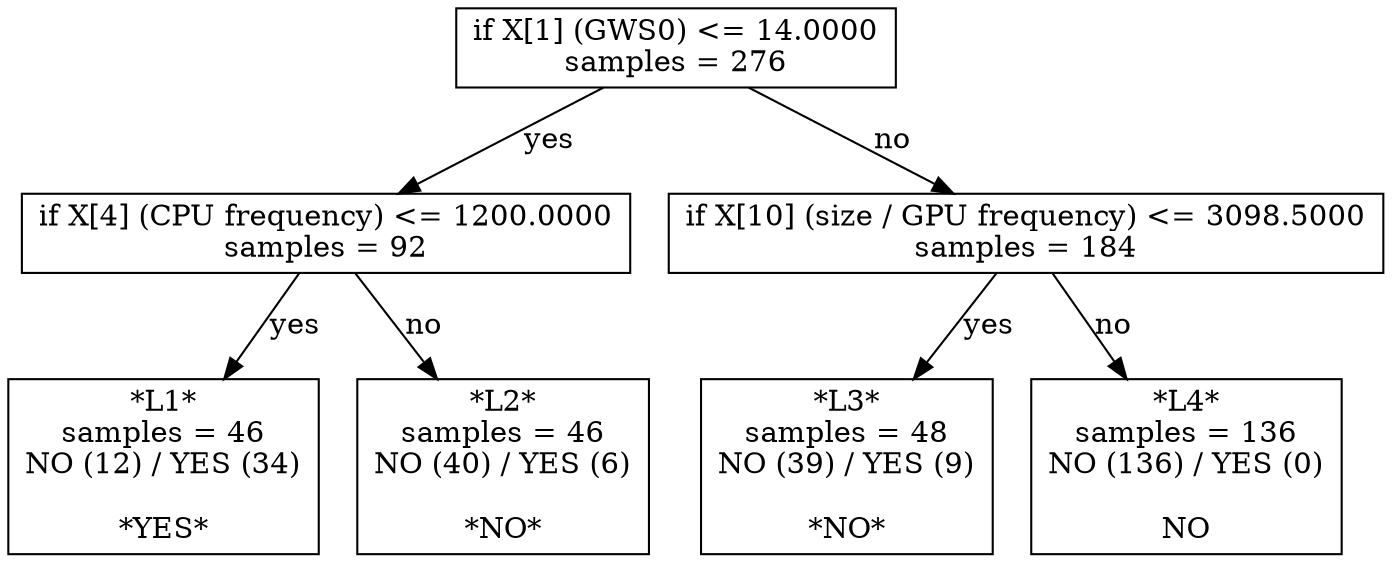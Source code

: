 digraph Tree {
0 [label="if X[1] (GWS0) <= 14.0000\nsamples = 276", shape="box"] ;
1 [label="if X[4] (CPU frequency) <= 1200.0000\nsamples = 92", shape="box"] ;
0 -> 1 [label="yes"];
2 [label="*L1*\nsamples = 46\nNO (12) / YES (34)\n\n*YES*", shape="box"] ;
1 -> 2 [label="yes"];
3 [label="*L2*\nsamples = 46\nNO (40) / YES (6)\n\n*NO*", shape="box"] ;
1 -> 3 [label="no"];
4 [label="if X[10] (size / GPU frequency) <= 3098.5000\nsamples = 184", shape="box"] ;
0 -> 4 [label="no"];
5 [label="*L3*\nsamples = 48\nNO (39) / YES (9)\n\n*NO*", shape="box"] ;
4 -> 5 [label="yes"];
6 [label="*L4*\nsamples = 136\nNO (136) / YES (0)\n\nNO", shape="box"] ;
4 -> 6 [label="no"];
}
